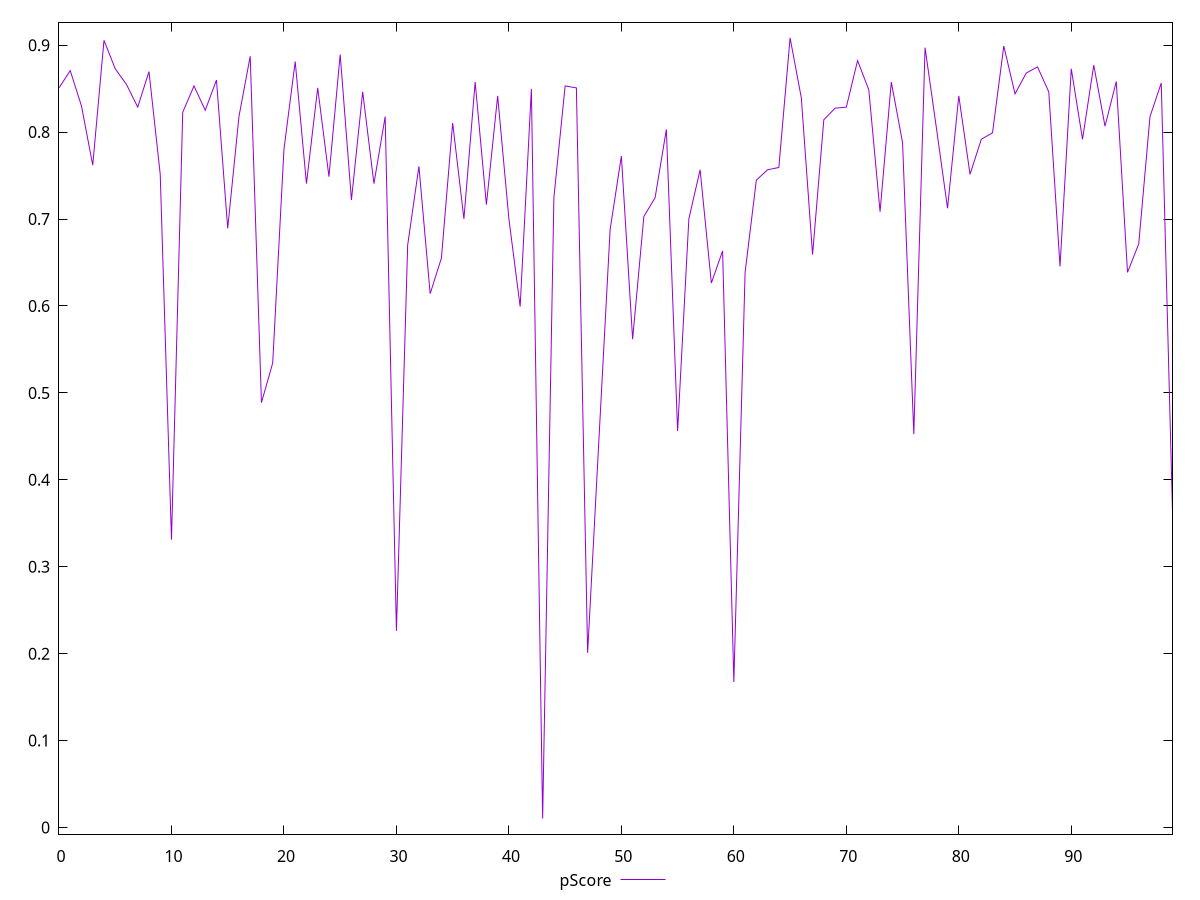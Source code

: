 reset

$pScore <<EOF
0 0.8508705199452431
1 0.8707018040969676
2 0.8299371474495798
3 0.7619649482491737
4 0.9056151492253115
5 0.872831328766422
6 0.8548172339308119
7 0.828744697389399
8 0.8696313038659602
9 0.7514016611988948
10 0.33113996141901947
11 0.8227388658240047
12 0.8531309558881328
13 0.8251498146123886
14 0.8598286823145089
15 0.6892822765697001
16 0.8178834073536106
17 0.8872959194040423
18 0.48880560822979346
19 0.5343691901877976
20 0.7801958460838773
21 0.8811932323983545
22 0.7407481480611817
23 0.8508705199452473
24 0.7487462571445396
25 0.889297132797451
26 0.7219242574201945
27 0.8463089961261554
28 0.7407481480611913
29 0.8178834073536106
30 0.22635030840124792
31 0.6701249996914735
32 0.7606498975370612
33 0.6141214060296989
34 0.6550591449342573
35 0.8105193419095116
36 0.7002008899449073
37 0.8576102251837496
38 0.7165111735954608
39 0.8416945516490851
40 0.7002008899448924
41 0.5992336909270771
42 0.8497351846221672
43 0.0103820102839845
44 0.7246255484088957
45 0.8531309558881328
46 0.8508705199452431
47 0.20096208590505749
48 0.4454812784142964
49 0.6879155917360209
50 0.7724254930449785
51 0.5618273106301608
52 0.70292563214904
53 0.7246255484088957
54 0.8030630787213631
55 0.45608544153564845
56 0.7002008899448924
57 0.7566953606260457
58 0.6263616532090652
59 0.6632765107771148
60 0.16743525603063147
61 0.6386426748223817
62 0.7447530029134231
63 0.7566953606260457
64 0.7593332663226465
65 0.9083622590117726
66 0.839367969082683
67 0.659167485962989
68 0.8142132411253376
69 0.8275493085718524
70 0.828744697389399
71 0.8822205466701124
72 0.8485964695558261
73 0.7083680115883633
74 0.8576102251837496
75 0.7878958601029693
76 0.4525334233780383
77 0.8971327362352519
78 0.8055584061706573
79 0.7124428869388384
80 0.8416945516490851
81 0.7514016611988948
82 0.7917177902532452
83 0.7993020836830301
84 0.8990485728686333
85 0.8440082922521142
86 0.8680184433134175
87 0.8749454063486343
88 0.8463089961261554
89 0.6454785174205382
90 0.8728313287664259
91 0.7917177902532523
92 0.8770438633735247
93 0.8068023930329455
94 0.8581661762065003
95 0.6386426748224041
96 0.6714945396325542
97 0.8178834073536193
98 0.8564956671337858
99 0.36347711761010076
EOF

set key outside below
set xrange [0:99]
set yrange [-0.007577594690571263:0.9263218639863283]
set trange [-0.007577594690571263:0.9263218639863283]
set terminal svg size 640, 500 enhanced background rgb 'white'
set output "reprap/estimated-input-latency/samples/pages+cached+noexternal/pScore/values.svg"

plot $pScore title "pScore" with line

reset
